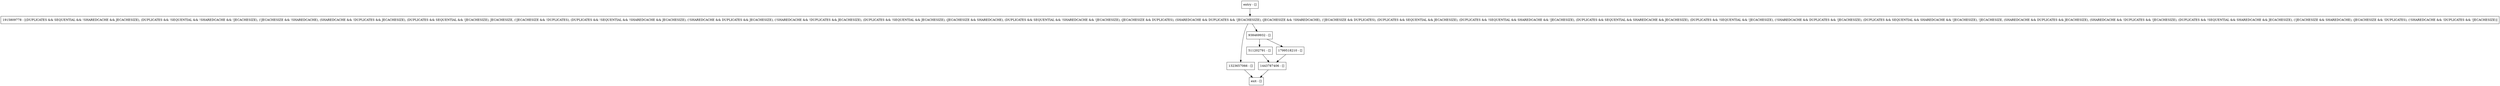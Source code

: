 digraph operationEnd {
node [shape=record];
entry [label="entry - []"];
exit [label="exit - []"];
511202791 [label="511202791 - []"];
1323657066 [label="1323657066 - []"];
938469932 [label="938469932 - []"];
1799518210 [label="1799518210 - []"];
1915809778 [label="1915809778 - [(DUPLICATES && SEQUENTIAL && !SHAREDCACHE && JECACHESIZE), (DUPLICATES && !SEQUENTIAL && !SHAREDCACHE && !JECACHESIZE), (!JECACHESIZE && !SHAREDCACHE), (SHAREDCACHE && !DUPLICATES && JECACHESIZE), (DUPLICATES && SEQUENTIAL && !JECACHESIZE), JECACHESIZE, (!JECACHESIZE && !DUPLICATES), (DUPLICATES && !SEQUENTIAL && !SHAREDCACHE && JECACHESIZE), (!SHAREDCACHE && DUPLICATES && JECACHESIZE), (!SHAREDCACHE && !DUPLICATES && JECACHESIZE), (DUPLICATES && !SEQUENTIAL && JECACHESIZE), (JECACHESIZE && SHAREDCACHE), (DUPLICATES && SEQUENTIAL && !SHAREDCACHE && !JECACHESIZE), (JECACHESIZE && DUPLICATES), (SHAREDCACHE && DUPLICATES && !JECACHESIZE), (JECACHESIZE && !SHAREDCACHE), (!JECACHESIZE && DUPLICATES), (DUPLICATES && SEQUENTIAL && JECACHESIZE), (DUPLICATES && !SEQUENTIAL && SHAREDCACHE && !JECACHESIZE), (DUPLICATES && SEQUENTIAL && SHAREDCACHE && JECACHESIZE), (DUPLICATES && !SEQUENTIAL && !JECACHESIZE), (!SHAREDCACHE && DUPLICATES && !JECACHESIZE), (DUPLICATES && SEQUENTIAL && SHAREDCACHE && !JECACHESIZE), !JECACHESIZE, (SHAREDCACHE && DUPLICATES && JECACHESIZE), (SHAREDCACHE && !DUPLICATES && !JECACHESIZE), (DUPLICATES && !SEQUENTIAL && SHAREDCACHE && JECACHESIZE), (!JECACHESIZE && SHAREDCACHE), (JECACHESIZE && !DUPLICATES), (!SHAREDCACHE && !DUPLICATES && !JECACHESIZE)]"];
1443787406 [label="1443787406 - []"];
entry;
exit;
entry -> 1915809778;
511202791 -> 1443787406;
1323657066 -> exit;
938469932 -> 511202791;
938469932 -> 1799518210;
1799518210 -> 1443787406;
1915809778 -> 1323657066;
1915809778 -> 938469932;
1443787406 -> exit;
}
